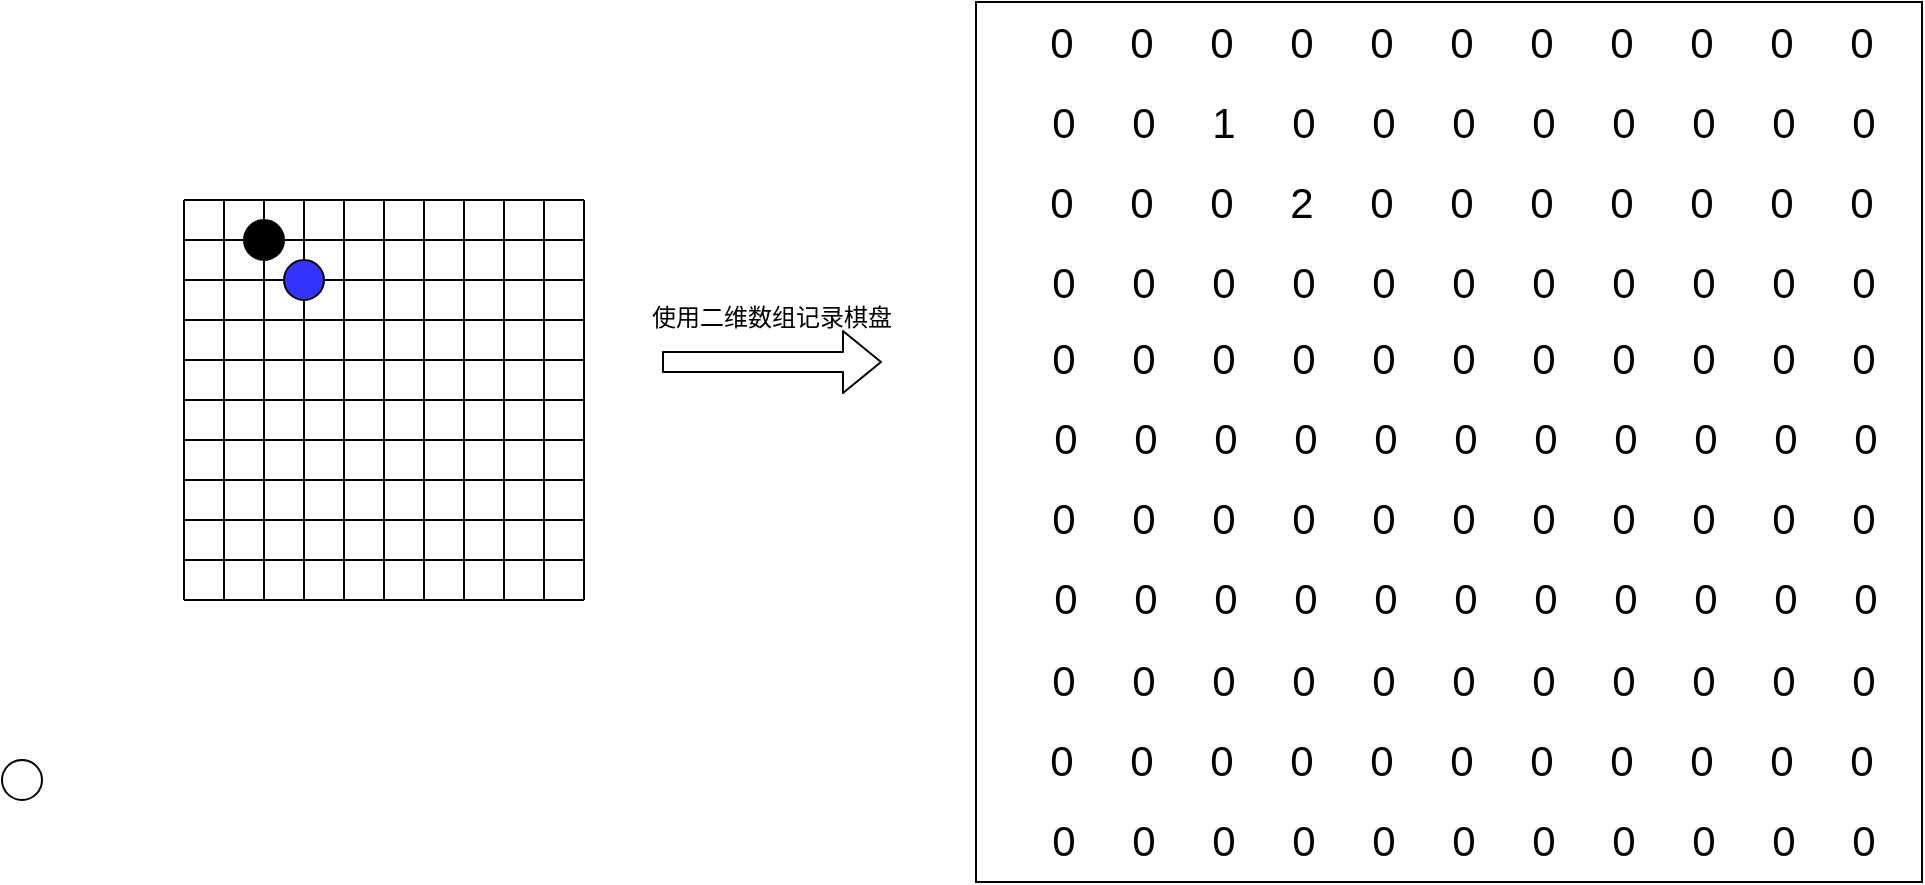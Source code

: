 <mxGraphModel dx="1764" dy="566" grid="1" gridSize="10" guides="1" tooltips="1" connect="1" arrows="1" fold="1" page="1" pageScale="1" pageWidth="827" pageHeight="1169" background="#ffffff"><root><mxCell id="0"/><mxCell id="1" parent="0"/><mxCell id="157" value="" style="rounded=0;whiteSpace=wrap;html=1;fillColor=none;gradientColor=none;" vertex="1" parent="1"><mxGeometry x="437" y="20" width="473" height="440" as="geometry"/></mxCell><mxCell id="2" value="" style="endArrow=none;html=1;" edge="1" parent="1"><mxGeometry width="50" height="50" relative="1" as="geometry"><mxPoint x="41" y="119" as="sourcePoint"/><mxPoint x="241" y="119" as="targetPoint"/></mxGeometry></mxCell><mxCell id="3" value="" style="endArrow=none;html=1;" edge="1" parent="1"><mxGeometry width="50" height="50" relative="1" as="geometry"><mxPoint x="41" y="139" as="sourcePoint"/><mxPoint x="241" y="139" as="targetPoint"/></mxGeometry></mxCell><mxCell id="4" value="" style="endArrow=none;html=1;" edge="1" parent="1" source="30"><mxGeometry width="50" height="50" relative="1" as="geometry"><mxPoint x="41" y="159" as="sourcePoint"/><mxPoint x="241" y="159" as="targetPoint"/></mxGeometry></mxCell><mxCell id="5" value="" style="endArrow=none;html=1;" edge="1" parent="1"><mxGeometry width="50" height="50" relative="1" as="geometry"><mxPoint x="41" y="179" as="sourcePoint"/><mxPoint x="241" y="179" as="targetPoint"/></mxGeometry></mxCell><mxCell id="6" value="" style="endArrow=none;html=1;" edge="1" parent="1"><mxGeometry width="50" height="50" relative="1" as="geometry"><mxPoint x="41" y="199" as="sourcePoint"/><mxPoint x="241" y="199" as="targetPoint"/></mxGeometry></mxCell><mxCell id="7" value="" style="endArrow=none;html=1;" edge="1" parent="1"><mxGeometry width="50" height="50" relative="1" as="geometry"><mxPoint x="41" y="219" as="sourcePoint"/><mxPoint x="241" y="219" as="targetPoint"/></mxGeometry></mxCell><mxCell id="8" value="" style="endArrow=none;html=1;" edge="1" parent="1"><mxGeometry width="50" height="50" relative="1" as="geometry"><mxPoint x="41" y="239" as="sourcePoint"/><mxPoint x="241" y="239" as="targetPoint"/></mxGeometry></mxCell><mxCell id="9" value="" style="endArrow=none;html=1;" edge="1" parent="1"><mxGeometry width="50" height="50" relative="1" as="geometry"><mxPoint x="41" y="259" as="sourcePoint"/><mxPoint x="241" y="259" as="targetPoint"/></mxGeometry></mxCell><mxCell id="10" value="" style="endArrow=none;html=1;" edge="1" parent="1"><mxGeometry width="50" height="50" relative="1" as="geometry"><mxPoint x="41" y="279" as="sourcePoint"/><mxPoint x="241" y="279" as="targetPoint"/></mxGeometry></mxCell><mxCell id="11" value="" style="endArrow=none;html=1;" edge="1" parent="1"><mxGeometry width="50" height="50" relative="1" as="geometry"><mxPoint x="41" y="299" as="sourcePoint"/><mxPoint x="241" y="299" as="targetPoint"/></mxGeometry></mxCell><mxCell id="12" value="" style="endArrow=none;html=1;" edge="1" parent="1"><mxGeometry width="50" height="50" relative="1" as="geometry"><mxPoint x="41" y="319" as="sourcePoint"/><mxPoint x="241" y="319" as="targetPoint"/></mxGeometry></mxCell><mxCell id="13" value="" style="endArrow=none;html=1;" edge="1" parent="1"><mxGeometry width="50" height="50" relative="1" as="geometry"><mxPoint x="41" y="319" as="sourcePoint"/><mxPoint x="41" y="119" as="targetPoint"/></mxGeometry></mxCell><mxCell id="14" value="" style="endArrow=none;html=1;" edge="1" parent="1"><mxGeometry width="50" height="50" relative="1" as="geometry"><mxPoint x="61" y="319" as="sourcePoint"/><mxPoint x="61" y="119" as="targetPoint"/></mxGeometry></mxCell><mxCell id="15" value="" style="endArrow=none;html=1;" edge="1" parent="1" source="28"><mxGeometry width="50" height="50" relative="1" as="geometry"><mxPoint x="81" y="319" as="sourcePoint"/><mxPoint x="81" y="119" as="targetPoint"/></mxGeometry></mxCell><mxCell id="16" value="" style="endArrow=none;html=1;" edge="1" parent="1"><mxGeometry width="50" height="50" relative="1" as="geometry"><mxPoint x="101" y="319" as="sourcePoint"/><mxPoint x="101" y="119" as="targetPoint"/></mxGeometry></mxCell><mxCell id="17" value="" style="endArrow=none;html=1;" edge="1" parent="1"><mxGeometry width="50" height="50" relative="1" as="geometry"><mxPoint x="121" y="319" as="sourcePoint"/><mxPoint x="121" y="119" as="targetPoint"/></mxGeometry></mxCell><mxCell id="18" value="" style="endArrow=none;html=1;" edge="1" parent="1"><mxGeometry width="50" height="50" relative="1" as="geometry"><mxPoint x="141" y="319" as="sourcePoint"/><mxPoint x="141" y="119" as="targetPoint"/></mxGeometry></mxCell><mxCell id="19" value="" style="endArrow=none;html=1;" edge="1" parent="1"><mxGeometry width="50" height="50" relative="1" as="geometry"><mxPoint x="161" y="319" as="sourcePoint"/><mxPoint x="161" y="119" as="targetPoint"/></mxGeometry></mxCell><mxCell id="20" value="" style="endArrow=none;html=1;" edge="1" parent="1"><mxGeometry width="50" height="50" relative="1" as="geometry"><mxPoint x="181" y="319" as="sourcePoint"/><mxPoint x="181" y="119" as="targetPoint"/></mxGeometry></mxCell><mxCell id="21" value="" style="endArrow=none;html=1;" edge="1" parent="1"><mxGeometry width="50" height="50" relative="1" as="geometry"><mxPoint x="201" y="319" as="sourcePoint"/><mxPoint x="201" y="119" as="targetPoint"/></mxGeometry></mxCell><mxCell id="25" value="" style="endArrow=none;html=1;" edge="1" parent="1"><mxGeometry width="50" height="50" relative="1" as="geometry"><mxPoint x="241" y="319" as="sourcePoint"/><mxPoint x="241" y="119" as="targetPoint"/></mxGeometry></mxCell><mxCell id="26" value="" style="endArrow=none;html=1;" edge="1" parent="1"><mxGeometry width="50" height="50" relative="1" as="geometry"><mxPoint x="221" y="319" as="sourcePoint"/><mxPoint x="221" y="119" as="targetPoint"/></mxGeometry></mxCell><mxCell id="27" value="" style="ellipse;whiteSpace=wrap;html=1;aspect=fixed;" vertex="1" parent="1"><mxGeometry x="-50" y="399" width="20" height="20" as="geometry"/></mxCell><mxCell id="28" value="" style="ellipse;whiteSpace=wrap;html=1;aspect=fixed;gradientColor=none;fillColor=#000000;" vertex="1" parent="1"><mxGeometry x="71" y="129" width="20" height="20" as="geometry"/></mxCell><mxCell id="29" value="" style="endArrow=none;html=1;" edge="1" parent="1" target="28"><mxGeometry width="50" height="50" relative="1" as="geometry"><mxPoint x="81" y="319" as="sourcePoint"/><mxPoint x="81" y="119" as="targetPoint"/></mxGeometry></mxCell><mxCell id="30" value="" style="ellipse;whiteSpace=wrap;html=1;aspect=fixed;fillColor=#3333FF;" vertex="1" parent="1"><mxGeometry x="91" y="149" width="20" height="20" as="geometry"/></mxCell><mxCell id="31" value="" style="endArrow=none;html=1;" edge="1" parent="1" target="30"><mxGeometry width="50" height="50" relative="1" as="geometry"><mxPoint x="41" y="159" as="sourcePoint"/><mxPoint x="241" y="159" as="targetPoint"/></mxGeometry></mxCell><mxCell id="32" value="&lt;font style=&quot;font-size: 21px&quot;&gt;0&lt;/font&gt;" style="text;html=1;strokeColor=none;fillColor=none;align=center;verticalAlign=middle;whiteSpace=wrap;rounded=0;" vertex="1" parent="1"><mxGeometry x="465" y="30" width="30" height="20" as="geometry"/></mxCell><mxCell id="33" value="&lt;font style=&quot;font-size: 21px&quot;&gt;0&lt;/font&gt;" style="text;html=1;strokeColor=none;fillColor=none;align=center;verticalAlign=middle;whiteSpace=wrap;rounded=0;" vertex="1" parent="1"><mxGeometry x="505" y="30" width="30" height="20" as="geometry"/></mxCell><mxCell id="34" value="&lt;font style=&quot;font-size: 21px&quot;&gt;0&lt;/font&gt;" style="text;html=1;strokeColor=none;fillColor=none;align=center;verticalAlign=middle;whiteSpace=wrap;rounded=0;" vertex="1" parent="1"><mxGeometry x="545" y="30" width="30" height="20" as="geometry"/></mxCell><mxCell id="35" value="&lt;font style=&quot;font-size: 21px&quot;&gt;0&lt;/font&gt;" style="text;html=1;strokeColor=none;fillColor=none;align=center;verticalAlign=middle;whiteSpace=wrap;rounded=0;" vertex="1" parent="1"><mxGeometry x="585" y="30" width="30" height="20" as="geometry"/></mxCell><mxCell id="40" value="&lt;font style=&quot;font-size: 21px&quot;&gt;0&lt;/font&gt;" style="text;html=1;strokeColor=none;fillColor=none;align=center;verticalAlign=middle;whiteSpace=wrap;rounded=0;" vertex="1" parent="1"><mxGeometry x="625" y="30" width="30" height="20" as="geometry"/></mxCell><mxCell id="41" value="&lt;font style=&quot;font-size: 21px&quot;&gt;0&lt;/font&gt;" style="text;html=1;strokeColor=none;fillColor=none;align=center;verticalAlign=middle;whiteSpace=wrap;rounded=0;" vertex="1" parent="1"><mxGeometry x="665" y="30" width="30" height="20" as="geometry"/></mxCell><mxCell id="42" value="&lt;font style=&quot;font-size: 21px&quot;&gt;0&lt;/font&gt;" style="text;html=1;strokeColor=none;fillColor=none;align=center;verticalAlign=middle;whiteSpace=wrap;rounded=0;" vertex="1" parent="1"><mxGeometry x="705" y="30" width="30" height="20" as="geometry"/></mxCell><mxCell id="43" value="&lt;font style=&quot;font-size: 21px&quot;&gt;0&lt;/font&gt;" style="text;html=1;strokeColor=none;fillColor=none;align=center;verticalAlign=middle;whiteSpace=wrap;rounded=0;" vertex="1" parent="1"><mxGeometry x="745" y="30" width="30" height="20" as="geometry"/></mxCell><mxCell id="44" value="&lt;font style=&quot;font-size: 21px&quot;&gt;0&lt;/font&gt;" style="text;html=1;strokeColor=none;fillColor=none;align=center;verticalAlign=middle;whiteSpace=wrap;rounded=0;" vertex="1" parent="1"><mxGeometry x="785" y="30" width="30" height="20" as="geometry"/></mxCell><mxCell id="45" value="&lt;font style=&quot;font-size: 21px&quot;&gt;0&lt;/font&gt;" style="text;html=1;strokeColor=none;fillColor=none;align=center;verticalAlign=middle;whiteSpace=wrap;rounded=0;" vertex="1" parent="1"><mxGeometry x="825" y="30" width="30" height="20" as="geometry"/></mxCell><mxCell id="46" value="&lt;font style=&quot;font-size: 21px&quot;&gt;0&lt;/font&gt;" style="text;html=1;strokeColor=none;fillColor=none;align=center;verticalAlign=middle;whiteSpace=wrap;rounded=0;" vertex="1" parent="1"><mxGeometry x="865" y="30" width="30" height="20" as="geometry"/></mxCell><mxCell id="47" value="&lt;font style=&quot;font-size: 21px&quot;&gt;0&lt;/font&gt;" style="text;html=1;strokeColor=none;fillColor=none;align=center;verticalAlign=middle;whiteSpace=wrap;rounded=0;" vertex="1" parent="1"><mxGeometry x="466" y="70" width="30" height="20" as="geometry"/></mxCell><mxCell id="48" value="&lt;font style=&quot;font-size: 21px&quot;&gt;0&lt;/font&gt;" style="text;html=1;strokeColor=none;fillColor=none;align=center;verticalAlign=middle;whiteSpace=wrap;rounded=0;" vertex="1" parent="1"><mxGeometry x="506" y="70" width="30" height="20" as="geometry"/></mxCell><mxCell id="49" value="&lt;font style=&quot;font-size: 21px&quot;&gt;1&lt;/font&gt;" style="text;html=1;strokeColor=none;fillColor=none;align=center;verticalAlign=middle;whiteSpace=wrap;rounded=0;" vertex="1" parent="1"><mxGeometry x="546" y="70" width="30" height="20" as="geometry"/></mxCell><mxCell id="50" value="&lt;font style=&quot;font-size: 21px&quot;&gt;0&lt;/font&gt;" style="text;html=1;strokeColor=none;fillColor=none;align=center;verticalAlign=middle;whiteSpace=wrap;rounded=0;" vertex="1" parent="1"><mxGeometry x="586" y="70" width="30" height="20" as="geometry"/></mxCell><mxCell id="51" value="&lt;font style=&quot;font-size: 21px&quot;&gt;0&lt;/font&gt;" style="text;html=1;strokeColor=none;fillColor=none;align=center;verticalAlign=middle;whiteSpace=wrap;rounded=0;" vertex="1" parent="1"><mxGeometry x="626" y="70" width="30" height="20" as="geometry"/></mxCell><mxCell id="52" value="&lt;font style=&quot;font-size: 21px&quot;&gt;0&lt;/font&gt;" style="text;html=1;strokeColor=none;fillColor=none;align=center;verticalAlign=middle;whiteSpace=wrap;rounded=0;" vertex="1" parent="1"><mxGeometry x="666" y="70" width="30" height="20" as="geometry"/></mxCell><mxCell id="53" value="&lt;font style=&quot;font-size: 21px&quot;&gt;0&lt;/font&gt;" style="text;html=1;strokeColor=none;fillColor=none;align=center;verticalAlign=middle;whiteSpace=wrap;rounded=0;" vertex="1" parent="1"><mxGeometry x="706" y="70" width="30" height="20" as="geometry"/></mxCell><mxCell id="54" value="&lt;font style=&quot;font-size: 21px&quot;&gt;0&lt;/font&gt;" style="text;html=1;strokeColor=none;fillColor=none;align=center;verticalAlign=middle;whiteSpace=wrap;rounded=0;" vertex="1" parent="1"><mxGeometry x="746" y="70" width="30" height="20" as="geometry"/></mxCell><mxCell id="55" value="&lt;font style=&quot;font-size: 21px&quot;&gt;0&lt;/font&gt;" style="text;html=1;strokeColor=none;fillColor=none;align=center;verticalAlign=middle;whiteSpace=wrap;rounded=0;" vertex="1" parent="1"><mxGeometry x="786" y="70" width="30" height="20" as="geometry"/></mxCell><mxCell id="56" value="&lt;font style=&quot;font-size: 21px&quot;&gt;0&lt;/font&gt;" style="text;html=1;strokeColor=none;fillColor=none;align=center;verticalAlign=middle;whiteSpace=wrap;rounded=0;" vertex="1" parent="1"><mxGeometry x="826" y="70" width="30" height="20" as="geometry"/></mxCell><mxCell id="57" value="&lt;font style=&quot;font-size: 21px&quot;&gt;0&lt;/font&gt;" style="text;html=1;strokeColor=none;fillColor=none;align=center;verticalAlign=middle;whiteSpace=wrap;rounded=0;" vertex="1" parent="1"><mxGeometry x="866" y="70" width="30" height="20" as="geometry"/></mxCell><mxCell id="58" value="&lt;font style=&quot;font-size: 21px&quot;&gt;0&lt;/font&gt;" style="text;html=1;strokeColor=none;fillColor=none;align=center;verticalAlign=middle;whiteSpace=wrap;rounded=0;" vertex="1" parent="1"><mxGeometry x="465" y="110" width="30" height="20" as="geometry"/></mxCell><mxCell id="59" value="&lt;font style=&quot;font-size: 21px&quot;&gt;0&lt;/font&gt;" style="text;html=1;strokeColor=none;fillColor=none;align=center;verticalAlign=middle;whiteSpace=wrap;rounded=0;" vertex="1" parent="1"><mxGeometry x="505" y="110" width="30" height="20" as="geometry"/></mxCell><mxCell id="60" value="&lt;font style=&quot;font-size: 21px&quot;&gt;0&lt;/font&gt;" style="text;html=1;strokeColor=none;fillColor=none;align=center;verticalAlign=middle;whiteSpace=wrap;rounded=0;" vertex="1" parent="1"><mxGeometry x="545" y="110" width="30" height="20" as="geometry"/></mxCell><mxCell id="61" value="&lt;font style=&quot;font-size: 21px&quot;&gt;2&lt;/font&gt;" style="text;html=1;strokeColor=none;fillColor=none;align=center;verticalAlign=middle;whiteSpace=wrap;rounded=0;" vertex="1" parent="1"><mxGeometry x="585" y="110" width="30" height="20" as="geometry"/></mxCell><mxCell id="62" value="&lt;font style=&quot;font-size: 21px&quot;&gt;0&lt;/font&gt;" style="text;html=1;strokeColor=none;fillColor=none;align=center;verticalAlign=middle;whiteSpace=wrap;rounded=0;" vertex="1" parent="1"><mxGeometry x="625" y="110" width="30" height="20" as="geometry"/></mxCell><mxCell id="63" value="&lt;font style=&quot;font-size: 21px&quot;&gt;0&lt;/font&gt;" style="text;html=1;strokeColor=none;fillColor=none;align=center;verticalAlign=middle;whiteSpace=wrap;rounded=0;" vertex="1" parent="1"><mxGeometry x="665" y="110" width="30" height="20" as="geometry"/></mxCell><mxCell id="64" value="&lt;font style=&quot;font-size: 21px&quot;&gt;0&lt;/font&gt;" style="text;html=1;strokeColor=none;fillColor=none;align=center;verticalAlign=middle;whiteSpace=wrap;rounded=0;" vertex="1" parent="1"><mxGeometry x="705" y="110" width="30" height="20" as="geometry"/></mxCell><mxCell id="65" value="&lt;font style=&quot;font-size: 21px&quot;&gt;0&lt;/font&gt;" style="text;html=1;strokeColor=none;fillColor=none;align=center;verticalAlign=middle;whiteSpace=wrap;rounded=0;" vertex="1" parent="1"><mxGeometry x="745" y="110" width="30" height="20" as="geometry"/></mxCell><mxCell id="66" value="&lt;font style=&quot;font-size: 21px&quot;&gt;0&lt;/font&gt;" style="text;html=1;strokeColor=none;fillColor=none;align=center;verticalAlign=middle;whiteSpace=wrap;rounded=0;" vertex="1" parent="1"><mxGeometry x="785" y="110" width="30" height="20" as="geometry"/></mxCell><mxCell id="67" value="&lt;font style=&quot;font-size: 21px&quot;&gt;0&lt;/font&gt;" style="text;html=1;strokeColor=none;fillColor=none;align=center;verticalAlign=middle;whiteSpace=wrap;rounded=0;" vertex="1" parent="1"><mxGeometry x="825" y="110" width="30" height="20" as="geometry"/></mxCell><mxCell id="68" value="&lt;font style=&quot;font-size: 21px&quot;&gt;0&lt;/font&gt;" style="text;html=1;strokeColor=none;fillColor=none;align=center;verticalAlign=middle;whiteSpace=wrap;rounded=0;" vertex="1" parent="1"><mxGeometry x="865" y="110" width="30" height="20" as="geometry"/></mxCell><mxCell id="69" value="&lt;font style=&quot;font-size: 21px&quot;&gt;0&lt;/font&gt;" style="text;html=1;strokeColor=none;fillColor=none;align=center;verticalAlign=middle;whiteSpace=wrap;rounded=0;" vertex="1" parent="1"><mxGeometry x="466" y="150" width="30" height="20" as="geometry"/></mxCell><mxCell id="70" value="&lt;font style=&quot;font-size: 21px&quot;&gt;0&lt;/font&gt;" style="text;html=1;strokeColor=none;fillColor=none;align=center;verticalAlign=middle;whiteSpace=wrap;rounded=0;" vertex="1" parent="1"><mxGeometry x="506" y="150" width="30" height="20" as="geometry"/></mxCell><mxCell id="71" value="&lt;font style=&quot;font-size: 21px&quot;&gt;0&lt;/font&gt;" style="text;html=1;strokeColor=none;fillColor=none;align=center;verticalAlign=middle;whiteSpace=wrap;rounded=0;" vertex="1" parent="1"><mxGeometry x="546" y="150" width="30" height="20" as="geometry"/></mxCell><mxCell id="72" value="&lt;font style=&quot;font-size: 21px&quot;&gt;0&lt;/font&gt;" style="text;html=1;strokeColor=none;fillColor=none;align=center;verticalAlign=middle;whiteSpace=wrap;rounded=0;" vertex="1" parent="1"><mxGeometry x="586" y="150" width="30" height="20" as="geometry"/></mxCell><mxCell id="73" value="&lt;font style=&quot;font-size: 21px&quot;&gt;0&lt;/font&gt;" style="text;html=1;strokeColor=none;fillColor=none;align=center;verticalAlign=middle;whiteSpace=wrap;rounded=0;" vertex="1" parent="1"><mxGeometry x="626" y="150" width="30" height="20" as="geometry"/></mxCell><mxCell id="74" value="&lt;font style=&quot;font-size: 21px&quot;&gt;0&lt;/font&gt;" style="text;html=1;strokeColor=none;fillColor=none;align=center;verticalAlign=middle;whiteSpace=wrap;rounded=0;" vertex="1" parent="1"><mxGeometry x="666" y="150" width="30" height="20" as="geometry"/></mxCell><mxCell id="75" value="&lt;font style=&quot;font-size: 21px&quot;&gt;0&lt;/font&gt;" style="text;html=1;strokeColor=none;fillColor=none;align=center;verticalAlign=middle;whiteSpace=wrap;rounded=0;" vertex="1" parent="1"><mxGeometry x="706" y="150" width="30" height="20" as="geometry"/></mxCell><mxCell id="76" value="&lt;font style=&quot;font-size: 21px&quot;&gt;0&lt;/font&gt;" style="text;html=1;strokeColor=none;fillColor=none;align=center;verticalAlign=middle;whiteSpace=wrap;rounded=0;" vertex="1" parent="1"><mxGeometry x="746" y="150" width="30" height="20" as="geometry"/></mxCell><mxCell id="77" value="&lt;font style=&quot;font-size: 21px&quot;&gt;0&lt;/font&gt;" style="text;html=1;strokeColor=none;fillColor=none;align=center;verticalAlign=middle;whiteSpace=wrap;rounded=0;" vertex="1" parent="1"><mxGeometry x="786" y="150" width="30" height="20" as="geometry"/></mxCell><mxCell id="78" value="&lt;font style=&quot;font-size: 21px&quot;&gt;0&lt;/font&gt;" style="text;html=1;strokeColor=none;fillColor=none;align=center;verticalAlign=middle;whiteSpace=wrap;rounded=0;" vertex="1" parent="1"><mxGeometry x="826" y="150" width="30" height="20" as="geometry"/></mxCell><mxCell id="79" value="&lt;font style=&quot;font-size: 21px&quot;&gt;0&lt;/font&gt;" style="text;html=1;strokeColor=none;fillColor=none;align=center;verticalAlign=middle;whiteSpace=wrap;rounded=0;" vertex="1" parent="1"><mxGeometry x="866" y="150" width="30" height="20" as="geometry"/></mxCell><mxCell id="80" value="&lt;font style=&quot;font-size: 21px&quot;&gt;0&lt;/font&gt;" style="text;html=1;strokeColor=none;fillColor=none;align=center;verticalAlign=middle;whiteSpace=wrap;rounded=0;" vertex="1" parent="1"><mxGeometry x="466" y="188" width="30" height="20" as="geometry"/></mxCell><mxCell id="81" value="&lt;font style=&quot;font-size: 21px&quot;&gt;0&lt;/font&gt;" style="text;html=1;strokeColor=none;fillColor=none;align=center;verticalAlign=middle;whiteSpace=wrap;rounded=0;" vertex="1" parent="1"><mxGeometry x="506" y="188" width="30" height="20" as="geometry"/></mxCell><mxCell id="82" value="&lt;font style=&quot;font-size: 21px&quot;&gt;0&lt;/font&gt;" style="text;html=1;strokeColor=none;fillColor=none;align=center;verticalAlign=middle;whiteSpace=wrap;rounded=0;" vertex="1" parent="1"><mxGeometry x="546" y="188" width="30" height="20" as="geometry"/></mxCell><mxCell id="83" value="&lt;font style=&quot;font-size: 21px&quot;&gt;0&lt;/font&gt;" style="text;html=1;strokeColor=none;fillColor=none;align=center;verticalAlign=middle;whiteSpace=wrap;rounded=0;" vertex="1" parent="1"><mxGeometry x="586" y="188" width="30" height="20" as="geometry"/></mxCell><mxCell id="84" value="&lt;font style=&quot;font-size: 21px&quot;&gt;0&lt;/font&gt;" style="text;html=1;strokeColor=none;fillColor=none;align=center;verticalAlign=middle;whiteSpace=wrap;rounded=0;" vertex="1" parent="1"><mxGeometry x="626" y="188" width="30" height="20" as="geometry"/></mxCell><mxCell id="85" value="&lt;font style=&quot;font-size: 21px&quot;&gt;0&lt;/font&gt;" style="text;html=1;strokeColor=none;fillColor=none;align=center;verticalAlign=middle;whiteSpace=wrap;rounded=0;" vertex="1" parent="1"><mxGeometry x="666" y="188" width="30" height="20" as="geometry"/></mxCell><mxCell id="86" value="&lt;font style=&quot;font-size: 21px&quot;&gt;0&lt;/font&gt;" style="text;html=1;strokeColor=none;fillColor=none;align=center;verticalAlign=middle;whiteSpace=wrap;rounded=0;" vertex="1" parent="1"><mxGeometry x="706" y="188" width="30" height="20" as="geometry"/></mxCell><mxCell id="87" value="&lt;font style=&quot;font-size: 21px&quot;&gt;0&lt;/font&gt;" style="text;html=1;strokeColor=none;fillColor=none;align=center;verticalAlign=middle;whiteSpace=wrap;rounded=0;" vertex="1" parent="1"><mxGeometry x="746" y="188" width="30" height="20" as="geometry"/></mxCell><mxCell id="88" value="&lt;font style=&quot;font-size: 21px&quot;&gt;0&lt;/font&gt;" style="text;html=1;strokeColor=none;fillColor=none;align=center;verticalAlign=middle;whiteSpace=wrap;rounded=0;" vertex="1" parent="1"><mxGeometry x="786" y="188" width="30" height="20" as="geometry"/></mxCell><mxCell id="89" value="&lt;font style=&quot;font-size: 21px&quot;&gt;0&lt;/font&gt;" style="text;html=1;strokeColor=none;fillColor=none;align=center;verticalAlign=middle;whiteSpace=wrap;rounded=0;" vertex="1" parent="1"><mxGeometry x="826" y="188" width="30" height="20" as="geometry"/></mxCell><mxCell id="90" value="&lt;font style=&quot;font-size: 21px&quot;&gt;0&lt;/font&gt;" style="text;html=1;strokeColor=none;fillColor=none;align=center;verticalAlign=middle;whiteSpace=wrap;rounded=0;" vertex="1" parent="1"><mxGeometry x="866" y="188" width="30" height="20" as="geometry"/></mxCell><mxCell id="91" value="&lt;font style=&quot;font-size: 21px&quot;&gt;0&lt;/font&gt;" style="text;html=1;strokeColor=none;fillColor=none;align=center;verticalAlign=middle;whiteSpace=wrap;rounded=0;" vertex="1" parent="1"><mxGeometry x="467" y="228" width="30" height="20" as="geometry"/></mxCell><mxCell id="92" value="&lt;font style=&quot;font-size: 21px&quot;&gt;0&lt;/font&gt;" style="text;html=1;strokeColor=none;fillColor=none;align=center;verticalAlign=middle;whiteSpace=wrap;rounded=0;" vertex="1" parent="1"><mxGeometry x="507" y="228" width="30" height="20" as="geometry"/></mxCell><mxCell id="93" value="&lt;font style=&quot;font-size: 21px&quot;&gt;0&lt;/font&gt;" style="text;html=1;strokeColor=none;fillColor=none;align=center;verticalAlign=middle;whiteSpace=wrap;rounded=0;" vertex="1" parent="1"><mxGeometry x="547" y="228" width="30" height="20" as="geometry"/></mxCell><mxCell id="94" value="&lt;font style=&quot;font-size: 21px&quot;&gt;0&lt;/font&gt;" style="text;html=1;strokeColor=none;fillColor=none;align=center;verticalAlign=middle;whiteSpace=wrap;rounded=0;" vertex="1" parent="1"><mxGeometry x="587" y="228" width="30" height="20" as="geometry"/></mxCell><mxCell id="95" value="&lt;font style=&quot;font-size: 21px&quot;&gt;0&lt;/font&gt;" style="text;html=1;strokeColor=none;fillColor=none;align=center;verticalAlign=middle;whiteSpace=wrap;rounded=0;" vertex="1" parent="1"><mxGeometry x="627" y="228" width="30" height="20" as="geometry"/></mxCell><mxCell id="96" value="&lt;font style=&quot;font-size: 21px&quot;&gt;0&lt;/font&gt;" style="text;html=1;strokeColor=none;fillColor=none;align=center;verticalAlign=middle;whiteSpace=wrap;rounded=0;" vertex="1" parent="1"><mxGeometry x="667" y="228" width="30" height="20" as="geometry"/></mxCell><mxCell id="97" value="&lt;font style=&quot;font-size: 21px&quot;&gt;0&lt;/font&gt;" style="text;html=1;strokeColor=none;fillColor=none;align=center;verticalAlign=middle;whiteSpace=wrap;rounded=0;" vertex="1" parent="1"><mxGeometry x="707" y="228" width="30" height="20" as="geometry"/></mxCell><mxCell id="98" value="&lt;font style=&quot;font-size: 21px&quot;&gt;0&lt;/font&gt;" style="text;html=1;strokeColor=none;fillColor=none;align=center;verticalAlign=middle;whiteSpace=wrap;rounded=0;" vertex="1" parent="1"><mxGeometry x="747" y="228" width="30" height="20" as="geometry"/></mxCell><mxCell id="99" value="&lt;font style=&quot;font-size: 21px&quot;&gt;0&lt;/font&gt;" style="text;html=1;strokeColor=none;fillColor=none;align=center;verticalAlign=middle;whiteSpace=wrap;rounded=0;" vertex="1" parent="1"><mxGeometry x="787" y="228" width="30" height="20" as="geometry"/></mxCell><mxCell id="100" value="&lt;font style=&quot;font-size: 21px&quot;&gt;0&lt;/font&gt;" style="text;html=1;strokeColor=none;fillColor=none;align=center;verticalAlign=middle;whiteSpace=wrap;rounded=0;" vertex="1" parent="1"><mxGeometry x="827" y="228" width="30" height="20" as="geometry"/></mxCell><mxCell id="101" value="&lt;font style=&quot;font-size: 21px&quot;&gt;0&lt;/font&gt;" style="text;html=1;strokeColor=none;fillColor=none;align=center;verticalAlign=middle;whiteSpace=wrap;rounded=0;" vertex="1" parent="1"><mxGeometry x="867" y="228" width="30" height="20" as="geometry"/></mxCell><mxCell id="102" value="&lt;font style=&quot;font-size: 21px&quot;&gt;0&lt;/font&gt;" style="text;html=1;strokeColor=none;fillColor=none;align=center;verticalAlign=middle;whiteSpace=wrap;rounded=0;" vertex="1" parent="1"><mxGeometry x="466" y="268" width="30" height="20" as="geometry"/></mxCell><mxCell id="103" value="&lt;font style=&quot;font-size: 21px&quot;&gt;0&lt;/font&gt;" style="text;html=1;strokeColor=none;fillColor=none;align=center;verticalAlign=middle;whiteSpace=wrap;rounded=0;" vertex="1" parent="1"><mxGeometry x="506" y="268" width="30" height="20" as="geometry"/></mxCell><mxCell id="104" value="&lt;font style=&quot;font-size: 21px&quot;&gt;0&lt;/font&gt;" style="text;html=1;strokeColor=none;fillColor=none;align=center;verticalAlign=middle;whiteSpace=wrap;rounded=0;" vertex="1" parent="1"><mxGeometry x="546" y="268" width="30" height="20" as="geometry"/></mxCell><mxCell id="105" value="&lt;font style=&quot;font-size: 21px&quot;&gt;0&lt;/font&gt;" style="text;html=1;strokeColor=none;fillColor=none;align=center;verticalAlign=middle;whiteSpace=wrap;rounded=0;" vertex="1" parent="1"><mxGeometry x="586" y="268" width="30" height="20" as="geometry"/></mxCell><mxCell id="106" value="&lt;font style=&quot;font-size: 21px&quot;&gt;0&lt;/font&gt;" style="text;html=1;strokeColor=none;fillColor=none;align=center;verticalAlign=middle;whiteSpace=wrap;rounded=0;" vertex="1" parent="1"><mxGeometry x="626" y="268" width="30" height="20" as="geometry"/></mxCell><mxCell id="107" value="&lt;font style=&quot;font-size: 21px&quot;&gt;0&lt;/font&gt;" style="text;html=1;strokeColor=none;fillColor=none;align=center;verticalAlign=middle;whiteSpace=wrap;rounded=0;" vertex="1" parent="1"><mxGeometry x="666" y="268" width="30" height="20" as="geometry"/></mxCell><mxCell id="108" value="&lt;font style=&quot;font-size: 21px&quot;&gt;0&lt;/font&gt;" style="text;html=1;strokeColor=none;fillColor=none;align=center;verticalAlign=middle;whiteSpace=wrap;rounded=0;" vertex="1" parent="1"><mxGeometry x="706" y="268" width="30" height="20" as="geometry"/></mxCell><mxCell id="109" value="&lt;font style=&quot;font-size: 21px&quot;&gt;0&lt;/font&gt;" style="text;html=1;strokeColor=none;fillColor=none;align=center;verticalAlign=middle;whiteSpace=wrap;rounded=0;" vertex="1" parent="1"><mxGeometry x="746" y="268" width="30" height="20" as="geometry"/></mxCell><mxCell id="110" value="&lt;font style=&quot;font-size: 21px&quot;&gt;0&lt;/font&gt;" style="text;html=1;strokeColor=none;fillColor=none;align=center;verticalAlign=middle;whiteSpace=wrap;rounded=0;" vertex="1" parent="1"><mxGeometry x="786" y="268" width="30" height="20" as="geometry"/></mxCell><mxCell id="111" value="&lt;font style=&quot;font-size: 21px&quot;&gt;0&lt;/font&gt;" style="text;html=1;strokeColor=none;fillColor=none;align=center;verticalAlign=middle;whiteSpace=wrap;rounded=0;" vertex="1" parent="1"><mxGeometry x="826" y="268" width="30" height="20" as="geometry"/></mxCell><mxCell id="112" value="&lt;font style=&quot;font-size: 21px&quot;&gt;0&lt;/font&gt;" style="text;html=1;strokeColor=none;fillColor=none;align=center;verticalAlign=middle;whiteSpace=wrap;rounded=0;" vertex="1" parent="1"><mxGeometry x="866" y="268" width="30" height="20" as="geometry"/></mxCell><mxCell id="113" value="&lt;font style=&quot;font-size: 21px&quot;&gt;0&lt;/font&gt;" style="text;html=1;strokeColor=none;fillColor=none;align=center;verticalAlign=middle;whiteSpace=wrap;rounded=0;" vertex="1" parent="1"><mxGeometry x="467" y="308" width="30" height="20" as="geometry"/></mxCell><mxCell id="114" value="&lt;font style=&quot;font-size: 21px&quot;&gt;0&lt;/font&gt;" style="text;html=1;strokeColor=none;fillColor=none;align=center;verticalAlign=middle;whiteSpace=wrap;rounded=0;" vertex="1" parent="1"><mxGeometry x="507" y="308" width="30" height="20" as="geometry"/></mxCell><mxCell id="115" value="&lt;font style=&quot;font-size: 21px&quot;&gt;0&lt;/font&gt;" style="text;html=1;strokeColor=none;fillColor=none;align=center;verticalAlign=middle;whiteSpace=wrap;rounded=0;" vertex="1" parent="1"><mxGeometry x="547" y="308" width="30" height="20" as="geometry"/></mxCell><mxCell id="116" value="&lt;font style=&quot;font-size: 21px&quot;&gt;0&lt;/font&gt;" style="text;html=1;strokeColor=none;fillColor=none;align=center;verticalAlign=middle;whiteSpace=wrap;rounded=0;" vertex="1" parent="1"><mxGeometry x="587" y="308" width="30" height="20" as="geometry"/></mxCell><mxCell id="117" value="&lt;font style=&quot;font-size: 21px&quot;&gt;0&lt;/font&gt;" style="text;html=1;strokeColor=none;fillColor=none;align=center;verticalAlign=middle;whiteSpace=wrap;rounded=0;" vertex="1" parent="1"><mxGeometry x="627" y="308" width="30" height="20" as="geometry"/></mxCell><mxCell id="118" value="&lt;font style=&quot;font-size: 21px&quot;&gt;0&lt;/font&gt;" style="text;html=1;strokeColor=none;fillColor=none;align=center;verticalAlign=middle;whiteSpace=wrap;rounded=0;" vertex="1" parent="1"><mxGeometry x="667" y="308" width="30" height="20" as="geometry"/></mxCell><mxCell id="119" value="&lt;font style=&quot;font-size: 21px&quot;&gt;0&lt;/font&gt;" style="text;html=1;strokeColor=none;fillColor=none;align=center;verticalAlign=middle;whiteSpace=wrap;rounded=0;" vertex="1" parent="1"><mxGeometry x="707" y="308" width="30" height="20" as="geometry"/></mxCell><mxCell id="120" value="&lt;font style=&quot;font-size: 21px&quot;&gt;0&lt;/font&gt;" style="text;html=1;strokeColor=none;fillColor=none;align=center;verticalAlign=middle;whiteSpace=wrap;rounded=0;" vertex="1" parent="1"><mxGeometry x="747" y="308" width="30" height="20" as="geometry"/></mxCell><mxCell id="121" value="&lt;font style=&quot;font-size: 21px&quot;&gt;0&lt;/font&gt;" style="text;html=1;strokeColor=none;fillColor=none;align=center;verticalAlign=middle;whiteSpace=wrap;rounded=0;" vertex="1" parent="1"><mxGeometry x="787" y="308" width="30" height="20" as="geometry"/></mxCell><mxCell id="122" value="&lt;font style=&quot;font-size: 21px&quot;&gt;0&lt;/font&gt;" style="text;html=1;strokeColor=none;fillColor=none;align=center;verticalAlign=middle;whiteSpace=wrap;rounded=0;" vertex="1" parent="1"><mxGeometry x="827" y="308" width="30" height="20" as="geometry"/></mxCell><mxCell id="123" value="&lt;font style=&quot;font-size: 21px&quot;&gt;0&lt;/font&gt;" style="text;html=1;strokeColor=none;fillColor=none;align=center;verticalAlign=middle;whiteSpace=wrap;rounded=0;" vertex="1" parent="1"><mxGeometry x="867" y="308" width="30" height="20" as="geometry"/></mxCell><mxCell id="124" value="&lt;font style=&quot;font-size: 21px&quot;&gt;0&lt;/font&gt;" style="text;html=1;strokeColor=none;fillColor=none;align=center;verticalAlign=middle;whiteSpace=wrap;rounded=0;" vertex="1" parent="1"><mxGeometry x="466" y="349" width="30" height="20" as="geometry"/></mxCell><mxCell id="125" value="&lt;font style=&quot;font-size: 21px&quot;&gt;0&lt;/font&gt;" style="text;html=1;strokeColor=none;fillColor=none;align=center;verticalAlign=middle;whiteSpace=wrap;rounded=0;" vertex="1" parent="1"><mxGeometry x="506" y="349" width="30" height="20" as="geometry"/></mxCell><mxCell id="126" value="&lt;font style=&quot;font-size: 21px&quot;&gt;0&lt;/font&gt;" style="text;html=1;strokeColor=none;fillColor=none;align=center;verticalAlign=middle;whiteSpace=wrap;rounded=0;" vertex="1" parent="1"><mxGeometry x="546" y="349" width="30" height="20" as="geometry"/></mxCell><mxCell id="127" value="&lt;font style=&quot;font-size: 21px&quot;&gt;0&lt;/font&gt;" style="text;html=1;strokeColor=none;fillColor=none;align=center;verticalAlign=middle;whiteSpace=wrap;rounded=0;" vertex="1" parent="1"><mxGeometry x="586" y="349" width="30" height="20" as="geometry"/></mxCell><mxCell id="128" value="&lt;font style=&quot;font-size: 21px&quot;&gt;0&lt;/font&gt;" style="text;html=1;strokeColor=none;fillColor=none;align=center;verticalAlign=middle;whiteSpace=wrap;rounded=0;" vertex="1" parent="1"><mxGeometry x="626" y="349" width="30" height="20" as="geometry"/></mxCell><mxCell id="129" value="&lt;font style=&quot;font-size: 21px&quot;&gt;0&lt;/font&gt;" style="text;html=1;strokeColor=none;fillColor=none;align=center;verticalAlign=middle;whiteSpace=wrap;rounded=0;" vertex="1" parent="1"><mxGeometry x="666" y="349" width="30" height="20" as="geometry"/></mxCell><mxCell id="130" value="&lt;font style=&quot;font-size: 21px&quot;&gt;0&lt;/font&gt;" style="text;html=1;strokeColor=none;fillColor=none;align=center;verticalAlign=middle;whiteSpace=wrap;rounded=0;" vertex="1" parent="1"><mxGeometry x="706" y="349" width="30" height="20" as="geometry"/></mxCell><mxCell id="131" value="&lt;font style=&quot;font-size: 21px&quot;&gt;0&lt;/font&gt;" style="text;html=1;strokeColor=none;fillColor=none;align=center;verticalAlign=middle;whiteSpace=wrap;rounded=0;" vertex="1" parent="1"><mxGeometry x="746" y="349" width="30" height="20" as="geometry"/></mxCell><mxCell id="132" value="&lt;font style=&quot;font-size: 21px&quot;&gt;0&lt;/font&gt;" style="text;html=1;strokeColor=none;fillColor=none;align=center;verticalAlign=middle;whiteSpace=wrap;rounded=0;" vertex="1" parent="1"><mxGeometry x="786" y="349" width="30" height="20" as="geometry"/></mxCell><mxCell id="133" value="&lt;font style=&quot;font-size: 21px&quot;&gt;0&lt;/font&gt;" style="text;html=1;strokeColor=none;fillColor=none;align=center;verticalAlign=middle;whiteSpace=wrap;rounded=0;" vertex="1" parent="1"><mxGeometry x="826" y="349" width="30" height="20" as="geometry"/></mxCell><mxCell id="134" value="&lt;font style=&quot;font-size: 21px&quot;&gt;0&lt;/font&gt;" style="text;html=1;strokeColor=none;fillColor=none;align=center;verticalAlign=middle;whiteSpace=wrap;rounded=0;" vertex="1" parent="1"><mxGeometry x="866" y="349" width="30" height="20" as="geometry"/></mxCell><mxCell id="135" value="&lt;font style=&quot;font-size: 21px&quot;&gt;0&lt;/font&gt;" style="text;html=1;strokeColor=none;fillColor=none;align=center;verticalAlign=middle;whiteSpace=wrap;rounded=0;" vertex="1" parent="1"><mxGeometry x="465" y="389" width="30" height="20" as="geometry"/></mxCell><mxCell id="136" value="&lt;font style=&quot;font-size: 21px&quot;&gt;0&lt;/font&gt;" style="text;html=1;strokeColor=none;fillColor=none;align=center;verticalAlign=middle;whiteSpace=wrap;rounded=0;" vertex="1" parent="1"><mxGeometry x="505" y="389" width="30" height="20" as="geometry"/></mxCell><mxCell id="137" value="&lt;font style=&quot;font-size: 21px&quot;&gt;0&lt;/font&gt;" style="text;html=1;strokeColor=none;fillColor=none;align=center;verticalAlign=middle;whiteSpace=wrap;rounded=0;" vertex="1" parent="1"><mxGeometry x="545" y="389" width="30" height="20" as="geometry"/></mxCell><mxCell id="138" value="&lt;font style=&quot;font-size: 21px&quot;&gt;0&lt;/font&gt;" style="text;html=1;strokeColor=none;fillColor=none;align=center;verticalAlign=middle;whiteSpace=wrap;rounded=0;" vertex="1" parent="1"><mxGeometry x="585" y="389" width="30" height="20" as="geometry"/></mxCell><mxCell id="139" value="&lt;font style=&quot;font-size: 21px&quot;&gt;0&lt;/font&gt;" style="text;html=1;strokeColor=none;fillColor=none;align=center;verticalAlign=middle;whiteSpace=wrap;rounded=0;" vertex="1" parent="1"><mxGeometry x="625" y="389" width="30" height="20" as="geometry"/></mxCell><mxCell id="140" value="&lt;font style=&quot;font-size: 21px&quot;&gt;0&lt;/font&gt;" style="text;html=1;strokeColor=none;fillColor=none;align=center;verticalAlign=middle;whiteSpace=wrap;rounded=0;" vertex="1" parent="1"><mxGeometry x="665" y="389" width="30" height="20" as="geometry"/></mxCell><mxCell id="141" value="&lt;font style=&quot;font-size: 21px&quot;&gt;0&lt;/font&gt;" style="text;html=1;strokeColor=none;fillColor=none;align=center;verticalAlign=middle;whiteSpace=wrap;rounded=0;" vertex="1" parent="1"><mxGeometry x="705" y="389" width="30" height="20" as="geometry"/></mxCell><mxCell id="142" value="&lt;font style=&quot;font-size: 21px&quot;&gt;0&lt;/font&gt;" style="text;html=1;strokeColor=none;fillColor=none;align=center;verticalAlign=middle;whiteSpace=wrap;rounded=0;" vertex="1" parent="1"><mxGeometry x="745" y="389" width="30" height="20" as="geometry"/></mxCell><mxCell id="143" value="&lt;font style=&quot;font-size: 21px&quot;&gt;0&lt;/font&gt;" style="text;html=1;strokeColor=none;fillColor=none;align=center;verticalAlign=middle;whiteSpace=wrap;rounded=0;" vertex="1" parent="1"><mxGeometry x="785" y="389" width="30" height="20" as="geometry"/></mxCell><mxCell id="144" value="&lt;font style=&quot;font-size: 21px&quot;&gt;0&lt;/font&gt;" style="text;html=1;strokeColor=none;fillColor=none;align=center;verticalAlign=middle;whiteSpace=wrap;rounded=0;" vertex="1" parent="1"><mxGeometry x="825" y="389" width="30" height="20" as="geometry"/></mxCell><mxCell id="145" value="&lt;font style=&quot;font-size: 21px&quot;&gt;0&lt;/font&gt;" style="text;html=1;strokeColor=none;fillColor=none;align=center;verticalAlign=middle;whiteSpace=wrap;rounded=0;" vertex="1" parent="1"><mxGeometry x="865" y="389" width="30" height="20" as="geometry"/></mxCell><mxCell id="146" value="&lt;font style=&quot;font-size: 21px&quot;&gt;0&lt;/font&gt;" style="text;html=1;strokeColor=none;fillColor=none;align=center;verticalAlign=middle;whiteSpace=wrap;rounded=0;" vertex="1" parent="1"><mxGeometry x="466" y="429" width="30" height="20" as="geometry"/></mxCell><mxCell id="147" value="&lt;font style=&quot;font-size: 21px&quot;&gt;0&lt;/font&gt;" style="text;html=1;strokeColor=none;fillColor=none;align=center;verticalAlign=middle;whiteSpace=wrap;rounded=0;" vertex="1" parent="1"><mxGeometry x="506" y="429" width="30" height="20" as="geometry"/></mxCell><mxCell id="148" value="&lt;font style=&quot;font-size: 21px&quot;&gt;0&lt;/font&gt;" style="text;html=1;strokeColor=none;fillColor=none;align=center;verticalAlign=middle;whiteSpace=wrap;rounded=0;" vertex="1" parent="1"><mxGeometry x="546" y="429" width="30" height="20" as="geometry"/></mxCell><mxCell id="149" value="&lt;font style=&quot;font-size: 21px&quot;&gt;0&lt;/font&gt;" style="text;html=1;strokeColor=none;fillColor=none;align=center;verticalAlign=middle;whiteSpace=wrap;rounded=0;" vertex="1" parent="1"><mxGeometry x="586" y="429" width="30" height="20" as="geometry"/></mxCell><mxCell id="150" value="&lt;font style=&quot;font-size: 21px&quot;&gt;0&lt;/font&gt;" style="text;html=1;strokeColor=none;fillColor=none;align=center;verticalAlign=middle;whiteSpace=wrap;rounded=0;" vertex="1" parent="1"><mxGeometry x="626" y="429" width="30" height="20" as="geometry"/></mxCell><mxCell id="151" value="&lt;font style=&quot;font-size: 21px&quot;&gt;0&lt;/font&gt;" style="text;html=1;strokeColor=none;fillColor=none;align=center;verticalAlign=middle;whiteSpace=wrap;rounded=0;" vertex="1" parent="1"><mxGeometry x="666" y="429" width="30" height="20" as="geometry"/></mxCell><mxCell id="152" value="&lt;font style=&quot;font-size: 21px&quot;&gt;0&lt;/font&gt;" style="text;html=1;strokeColor=none;fillColor=none;align=center;verticalAlign=middle;whiteSpace=wrap;rounded=0;" vertex="1" parent="1"><mxGeometry x="706" y="429" width="30" height="20" as="geometry"/></mxCell><mxCell id="153" value="&lt;font style=&quot;font-size: 21px&quot;&gt;0&lt;/font&gt;" style="text;html=1;strokeColor=none;fillColor=none;align=center;verticalAlign=middle;whiteSpace=wrap;rounded=0;" vertex="1" parent="1"><mxGeometry x="746" y="429" width="30" height="20" as="geometry"/></mxCell><mxCell id="154" value="&lt;font style=&quot;font-size: 21px&quot;&gt;0&lt;/font&gt;" style="text;html=1;strokeColor=none;fillColor=none;align=center;verticalAlign=middle;whiteSpace=wrap;rounded=0;" vertex="1" parent="1"><mxGeometry x="786" y="429" width="30" height="20" as="geometry"/></mxCell><mxCell id="155" value="&lt;font style=&quot;font-size: 21px&quot;&gt;0&lt;/font&gt;" style="text;html=1;strokeColor=none;fillColor=none;align=center;verticalAlign=middle;whiteSpace=wrap;rounded=0;" vertex="1" parent="1"><mxGeometry x="826" y="429" width="30" height="20" as="geometry"/></mxCell><mxCell id="156" value="&lt;font style=&quot;font-size: 21px&quot;&gt;0&lt;/font&gt;" style="text;html=1;strokeColor=none;fillColor=none;align=center;verticalAlign=middle;whiteSpace=wrap;rounded=0;" vertex="1" parent="1"><mxGeometry x="866" y="429" width="30" height="20" as="geometry"/></mxCell><mxCell id="160" value="" style="shape=flexArrow;endArrow=classic;html=1;fillColor=#ffffff;" edge="1" parent="1"><mxGeometry width="50" height="50" relative="1" as="geometry"><mxPoint x="280" y="200" as="sourcePoint"/><mxPoint x="390" y="200" as="targetPoint"/></mxGeometry></mxCell><mxCell id="161" value="使用二维数组记录棋盘" style="text;html=1;strokeColor=none;fillColor=none;align=center;verticalAlign=middle;whiteSpace=wrap;rounded=0;" vertex="1" parent="1"><mxGeometry x="270" y="168" width="130" height="20" as="geometry"/></mxCell></root></mxGraphModel>